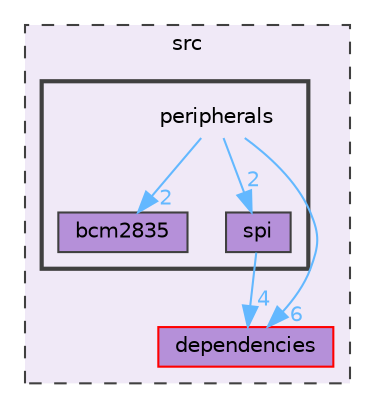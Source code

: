 digraph "src/peripherals"
{
 // LATEX_PDF_SIZE
  bgcolor="transparent";
  edge [fontname=Helvetica,fontsize=10,labelfontname=Helvetica,labelfontsize=10];
  node [fontname=Helvetica,fontsize=10,shape=box,height=0.2,width=0.4];
  compound=true
  subgraph clusterdir_68267d1309a1af8e8297ef4c3efbcdba {
    graph [ bgcolor="#f0e9f7", pencolor="grey25", label="src", fontname=Helvetica,fontsize=10 style="filled,dashed", URL="dir_68267d1309a1af8e8297ef4c3efbcdba.html",tooltip=""]
  dir_2676e00fd6700c28f8e3892c4c165cb2 [label="dependencies", fillcolor="#b590d9", color="red", style="filled", URL="dir_2676e00fd6700c28f8e3892c4c165cb2.html",tooltip=""];
  subgraph clusterdir_fbf0f2406da70b7242e9fe36900a795c {
    graph [ bgcolor="#f0e9f7", pencolor="grey25", label="", fontname=Helvetica,fontsize=10 style="filled,bold", URL="dir_fbf0f2406da70b7242e9fe36900a795c.html",tooltip=""]
    dir_fbf0f2406da70b7242e9fe36900a795c [shape=plaintext, label="peripherals"];
  dir_caead8f2f932779b81c885c4b6cdb410 [label="bcm2835", fillcolor="#b590d9", color="grey25", style="filled", URL="dir_caead8f2f932779b81c885c4b6cdb410.html",tooltip=""];
  dir_816bb509503637d460c7583c6da44985 [label="spi", fillcolor="#b590d9", color="grey25", style="filled", URL="dir_816bb509503637d460c7583c6da44985.html",tooltip=""];
  }
  }
  dir_fbf0f2406da70b7242e9fe36900a795c->dir_2676e00fd6700c28f8e3892c4c165cb2 [headlabel="6", labeldistance=1.5 headhref="dir_000018_000005.html" color="steelblue1" fontcolor="steelblue1"];
  dir_fbf0f2406da70b7242e9fe36900a795c->dir_816bb509503637d460c7583c6da44985 [headlabel="2", labeldistance=1.5 headhref="dir_000018_000020.html" color="steelblue1" fontcolor="steelblue1"];
  dir_fbf0f2406da70b7242e9fe36900a795c->dir_caead8f2f932779b81c885c4b6cdb410 [headlabel="2", labeldistance=1.5 headhref="dir_000018_000001.html" color="steelblue1" fontcolor="steelblue1"];
  dir_816bb509503637d460c7583c6da44985->dir_2676e00fd6700c28f8e3892c4c165cb2 [headlabel="4", labeldistance=1.5 headhref="dir_000020_000005.html" color="steelblue1" fontcolor="steelblue1"];
}
